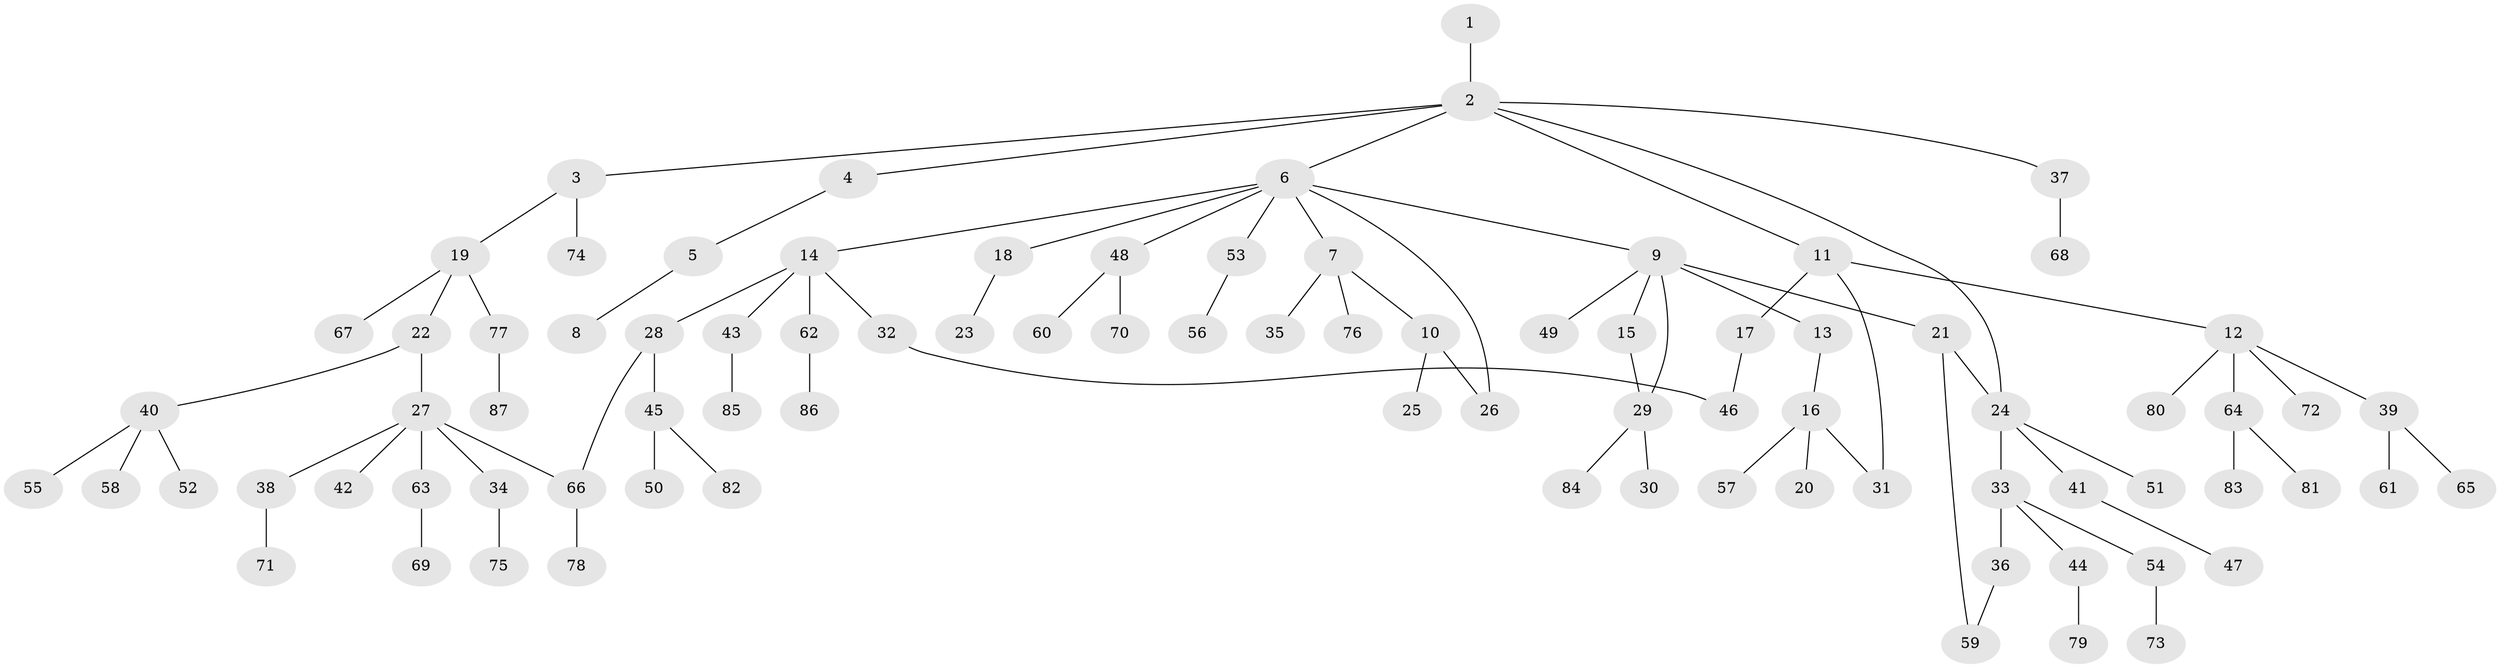 // Generated by graph-tools (version 1.1) at 2025/42/03/09/25 04:42:59]
// undirected, 87 vertices, 93 edges
graph export_dot {
graph [start="1"]
  node [color=gray90,style=filled];
  1;
  2;
  3;
  4;
  5;
  6;
  7;
  8;
  9;
  10;
  11;
  12;
  13;
  14;
  15;
  16;
  17;
  18;
  19;
  20;
  21;
  22;
  23;
  24;
  25;
  26;
  27;
  28;
  29;
  30;
  31;
  32;
  33;
  34;
  35;
  36;
  37;
  38;
  39;
  40;
  41;
  42;
  43;
  44;
  45;
  46;
  47;
  48;
  49;
  50;
  51;
  52;
  53;
  54;
  55;
  56;
  57;
  58;
  59;
  60;
  61;
  62;
  63;
  64;
  65;
  66;
  67;
  68;
  69;
  70;
  71;
  72;
  73;
  74;
  75;
  76;
  77;
  78;
  79;
  80;
  81;
  82;
  83;
  84;
  85;
  86;
  87;
  1 -- 2;
  2 -- 3;
  2 -- 4;
  2 -- 6;
  2 -- 11;
  2 -- 37;
  2 -- 24;
  3 -- 19;
  3 -- 74;
  4 -- 5;
  5 -- 8;
  6 -- 7;
  6 -- 9;
  6 -- 14;
  6 -- 18;
  6 -- 26;
  6 -- 48;
  6 -- 53;
  7 -- 10;
  7 -- 35;
  7 -- 76;
  9 -- 13;
  9 -- 15;
  9 -- 21;
  9 -- 29;
  9 -- 49;
  10 -- 25;
  10 -- 26;
  11 -- 12;
  11 -- 17;
  11 -- 31;
  12 -- 39;
  12 -- 64;
  12 -- 72;
  12 -- 80;
  13 -- 16;
  14 -- 28;
  14 -- 32;
  14 -- 43;
  14 -- 62;
  15 -- 29;
  16 -- 20;
  16 -- 57;
  16 -- 31;
  17 -- 46;
  18 -- 23;
  19 -- 22;
  19 -- 67;
  19 -- 77;
  21 -- 24;
  21 -- 59;
  22 -- 27;
  22 -- 40;
  24 -- 33;
  24 -- 41;
  24 -- 51;
  27 -- 34;
  27 -- 38;
  27 -- 42;
  27 -- 63;
  27 -- 66;
  28 -- 45;
  28 -- 66;
  29 -- 30;
  29 -- 84;
  32 -- 46;
  33 -- 36;
  33 -- 44;
  33 -- 54;
  34 -- 75;
  36 -- 59;
  37 -- 68;
  38 -- 71;
  39 -- 61;
  39 -- 65;
  40 -- 52;
  40 -- 55;
  40 -- 58;
  41 -- 47;
  43 -- 85;
  44 -- 79;
  45 -- 50;
  45 -- 82;
  48 -- 60;
  48 -- 70;
  53 -- 56;
  54 -- 73;
  62 -- 86;
  63 -- 69;
  64 -- 81;
  64 -- 83;
  66 -- 78;
  77 -- 87;
}
